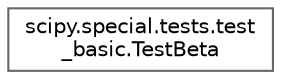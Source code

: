 digraph "Graphical Class Hierarchy"
{
 // LATEX_PDF_SIZE
  bgcolor="transparent";
  edge [fontname=Helvetica,fontsize=10,labelfontname=Helvetica,labelfontsize=10];
  node [fontname=Helvetica,fontsize=10,shape=box,height=0.2,width=0.4];
  rankdir="LR";
  Node0 [id="Node000000",label="scipy.special.tests.test\l_basic.TestBeta",height=0.2,width=0.4,color="grey40", fillcolor="white", style="filled",URL="$d7/dda/classscipy_1_1special_1_1tests_1_1test__basic_1_1TestBeta.html",tooltip=" "];
}
